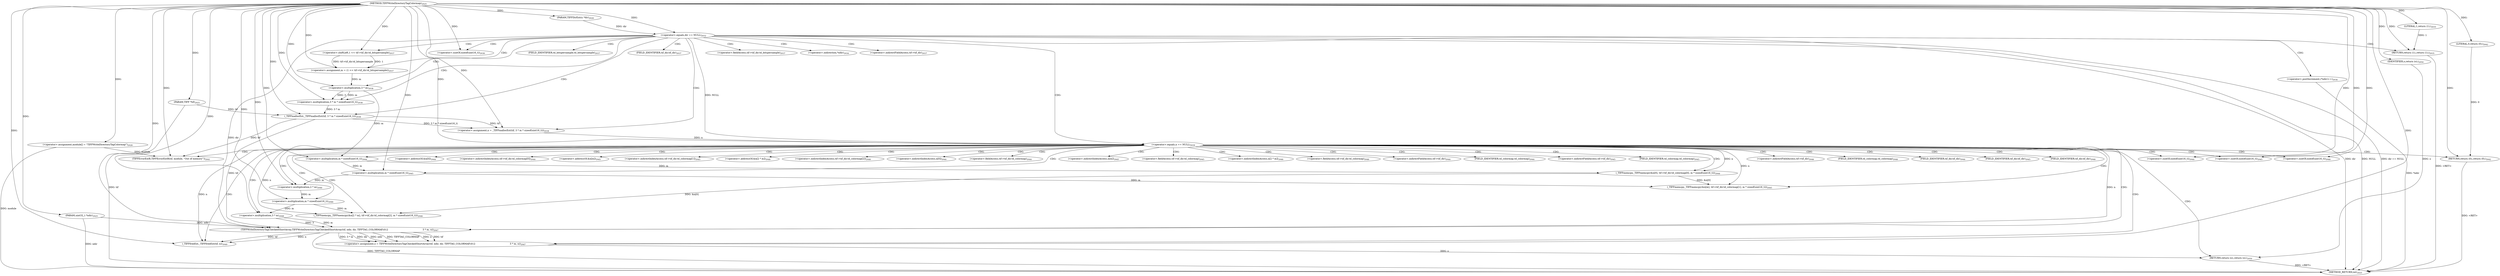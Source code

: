 digraph "TIFFWriteDirectoryTagColormap" {  
"69289" [label = <(METHOD,TIFFWriteDirectoryTagColormap)<SUB>2025</SUB>> ]
"69407" [label = <(METHOD_RETURN,int)<SUB>2025</SUB>> ]
"69290" [label = <(PARAM,TIFF *tif)<SUB>2025</SUB>> ]
"69291" [label = <(PARAM,uint32_t *ndir)<SUB>2025</SUB>> ]
"69292" [label = <(PARAM,TIFFDirEntry *dir)<SUB>2026</SUB>> ]
"69295" [label = <(&lt;operator&gt;.assignment,module[] = &quot;TIFFWriteDirectoryTagColormap&quot;)<SUB>2028</SUB>> ]
"69311" [label = <(&lt;operator&gt;.assignment,m = (1 &lt;&lt; tif-&gt;tif_dir.td_bitspersample))<SUB>2037</SUB>> ]
"69320" [label = <(&lt;operator&gt;.assignment,n = _TIFFmallocExt(tif, 3 * m * sizeof(uint16_t)))<SUB>2038</SUB>> ]
"69341" [label = <(_TIFFmemcpy,_TIFFmemcpy(&amp;n[0], tif-&gt;tif_dir.td_colormap[0], m * sizeof(uint16_t)))<SUB>2044</SUB>> ]
"69357" [label = <(_TIFFmemcpy,_TIFFmemcpy(&amp;n[m], tif-&gt;tif_dir.td_colormap[1], m * sizeof(uint16_t)))<SUB>2045</SUB>> ]
"69373" [label = <(_TIFFmemcpy,_TIFFmemcpy(&amp;n[2 * m], tif-&gt;tif_dir.td_colormap[2], m * sizeof(uint16_t)))<SUB>2046</SUB>> ]
"69391" [label = <(&lt;operator&gt;.assignment,o = TIFFWriteDirectoryTagCheckedShortArray(tif, ndir, dir, TIFFTAG_COLORMAP,\012                                               3 * m, n))<SUB>2047</SUB>> ]
"69402" [label = <(_TIFFfreeExt,_TIFFfreeExt(tif, n))<SUB>2049</SUB>> ]
"69405" [label = <(RETURN,return (o);,return (o);)<SUB>2050</SUB>> ]
"69302" [label = <(&lt;operator&gt;.equals,dir == NULL)<SUB>2032</SUB>> ]
"69331" [label = <(&lt;operator&gt;.equals,n == NULL)<SUB>2039</SUB>> ]
"69406" [label = <(IDENTIFIER,o,return (o);)<SUB>2050</SUB>> ]
"69306" [label = <(&lt;operator&gt;.postIncrement,(*ndir)++)<SUB>2034</SUB>> ]
"69309" [label = <(RETURN,return (1);,return (1);)<SUB>2035</SUB>> ]
"69313" [label = <(&lt;operator&gt;.shiftLeft,1 &lt;&lt; tif-&gt;tif_dir.td_bitspersample)<SUB>2037</SUB>> ]
"69322" [label = <(_TIFFmallocExt,_TIFFmallocExt(tif, 3 * m * sizeof(uint16_t)))<SUB>2038</SUB>> ]
"69335" [label = <(TIFFErrorExtR,TIFFErrorExtR(tif, module, &quot;Out of memory&quot;))<SUB>2041</SUB>> ]
"69339" [label = <(RETURN,return (0);,return (0);)<SUB>2042</SUB>> ]
"69353" [label = <(&lt;operator&gt;.multiplication,m * sizeof(uint16_t))<SUB>2044</SUB>> ]
"69369" [label = <(&lt;operator&gt;.multiplication,m * sizeof(uint16_t))<SUB>2045</SUB>> ]
"69387" [label = <(&lt;operator&gt;.multiplication,m * sizeof(uint16_t))<SUB>2046</SUB>> ]
"69393" [label = <(TIFFWriteDirectoryTagCheckedShortArray,TIFFWriteDirectoryTagCheckedShortArray(tif, ndir, dir, TIFFTAG_COLORMAP,\012                                               3 * m, n))<SUB>2047</SUB>> ]
"69310" [label = <(LITERAL,1,return (1);)<SUB>2035</SUB>> ]
"69324" [label = <(&lt;operator&gt;.multiplication,3 * m * sizeof(uint16_t))<SUB>2038</SUB>> ]
"69340" [label = <(LITERAL,0,return (0);)<SUB>2042</SUB>> ]
"69355" [label = <(&lt;operator&gt;.sizeOf,sizeof(uint16_t))<SUB>2044</SUB>> ]
"69371" [label = <(&lt;operator&gt;.sizeOf,sizeof(uint16_t))<SUB>2045</SUB>> ]
"69389" [label = <(&lt;operator&gt;.sizeOf,sizeof(uint16_t))<SUB>2046</SUB>> ]
"69398" [label = <(&lt;operator&gt;.multiplication,3 * m)<SUB>2048</SUB>> ]
"69325" [label = <(&lt;operator&gt;.multiplication,3 * m)<SUB>2038</SUB>> ]
"69328" [label = <(&lt;operator&gt;.sizeOf,sizeof(uint16_t))<SUB>2038</SUB>> ]
"69377" [label = <(&lt;operator&gt;.multiplication,2 * m)<SUB>2046</SUB>> ]
"69342" [label = <(&lt;operator&gt;.addressOf,&amp;n[0])<SUB>2044</SUB>> ]
"69346" [label = <(&lt;operator&gt;.indirectIndexAccess,tif-&gt;tif_dir.td_colormap[0])<SUB>2044</SUB>> ]
"69358" [label = <(&lt;operator&gt;.addressOf,&amp;n[m])<SUB>2045</SUB>> ]
"69362" [label = <(&lt;operator&gt;.indirectIndexAccess,tif-&gt;tif_dir.td_colormap[1])<SUB>2045</SUB>> ]
"69374" [label = <(&lt;operator&gt;.addressOf,&amp;n[2 * m])<SUB>2046</SUB>> ]
"69380" [label = <(&lt;operator&gt;.indirectIndexAccess,tif-&gt;tif_dir.td_colormap[2])<SUB>2046</SUB>> ]
"69315" [label = <(&lt;operator&gt;.fieldAccess,tif-&gt;tif_dir.td_bitspersample)<SUB>2037</SUB>> ]
"69343" [label = <(&lt;operator&gt;.indirectIndexAccess,n[0])<SUB>2044</SUB>> ]
"69347" [label = <(&lt;operator&gt;.fieldAccess,tif-&gt;tif_dir.td_colormap)<SUB>2044</SUB>> ]
"69359" [label = <(&lt;operator&gt;.indirectIndexAccess,n[m])<SUB>2045</SUB>> ]
"69363" [label = <(&lt;operator&gt;.fieldAccess,tif-&gt;tif_dir.td_colormap)<SUB>2045</SUB>> ]
"69375" [label = <(&lt;operator&gt;.indirectIndexAccess,n[2 * m])<SUB>2046</SUB>> ]
"69381" [label = <(&lt;operator&gt;.fieldAccess,tif-&gt;tif_dir.td_colormap)<SUB>2046</SUB>> ]
"69307" [label = <(&lt;operator&gt;.indirection,*ndir)<SUB>2034</SUB>> ]
"69316" [label = <(&lt;operator&gt;.indirectFieldAccess,tif-&gt;tif_dir)<SUB>2037</SUB>> ]
"69319" [label = <(FIELD_IDENTIFIER,td_bitspersample,td_bitspersample)<SUB>2037</SUB>> ]
"69348" [label = <(&lt;operator&gt;.indirectFieldAccess,tif-&gt;tif_dir)<SUB>2044</SUB>> ]
"69351" [label = <(FIELD_IDENTIFIER,td_colormap,td_colormap)<SUB>2044</SUB>> ]
"69364" [label = <(&lt;operator&gt;.indirectFieldAccess,tif-&gt;tif_dir)<SUB>2045</SUB>> ]
"69367" [label = <(FIELD_IDENTIFIER,td_colormap,td_colormap)<SUB>2045</SUB>> ]
"69382" [label = <(&lt;operator&gt;.indirectFieldAccess,tif-&gt;tif_dir)<SUB>2046</SUB>> ]
"69385" [label = <(FIELD_IDENTIFIER,td_colormap,td_colormap)<SUB>2046</SUB>> ]
"69318" [label = <(FIELD_IDENTIFIER,tif_dir,tif_dir)<SUB>2037</SUB>> ]
"69350" [label = <(FIELD_IDENTIFIER,tif_dir,tif_dir)<SUB>2044</SUB>> ]
"69366" [label = <(FIELD_IDENTIFIER,tif_dir,tif_dir)<SUB>2045</SUB>> ]
"69384" [label = <(FIELD_IDENTIFIER,tif_dir,tif_dir)<SUB>2046</SUB>> ]
  "69339" -> "69407"  [ label = "DDG: &lt;RET&gt;"] 
  "69405" -> "69407"  [ label = "DDG: &lt;RET&gt;"] 
  "69309" -> "69407"  [ label = "DDG: &lt;RET&gt;"] 
  "69290" -> "69407"  [ label = "DDG: tif"] 
  "69291" -> "69407"  [ label = "DDG: ndir"] 
  "69295" -> "69407"  [ label = "DDG: module"] 
  "69302" -> "69407"  [ label = "DDG: dir"] 
  "69302" -> "69407"  [ label = "DDG: NULL"] 
  "69302" -> "69407"  [ label = "DDG: dir == NULL"] 
  "69306" -> "69407"  [ label = "DDG: *ndir"] 
  "69393" -> "69407"  [ label = "DDG: TIFFTAG_COLORMAP"] 
  "69289" -> "69290"  [ label = "DDG: "] 
  "69289" -> "69291"  [ label = "DDG: "] 
  "69289" -> "69292"  [ label = "DDG: "] 
  "69289" -> "69295"  [ label = "DDG: "] 
  "69313" -> "69311"  [ label = "DDG: 1"] 
  "69313" -> "69311"  [ label = "DDG: tif-&gt;tif_dir.td_bitspersample"] 
  "69322" -> "69320"  [ label = "DDG: tif"] 
  "69322" -> "69320"  [ label = "DDG: 3 * m * sizeof(uint16_t)"] 
  "69393" -> "69391"  [ label = "DDG: TIFFTAG_COLORMAP"] 
  "69393" -> "69391"  [ label = "DDG: n"] 
  "69393" -> "69391"  [ label = "DDG: tif"] 
  "69393" -> "69391"  [ label = "DDG: 3 * m"] 
  "69393" -> "69391"  [ label = "DDG: dir"] 
  "69393" -> "69391"  [ label = "DDG: ndir"] 
  "69406" -> "69405"  [ label = "DDG: o"] 
  "69391" -> "69405"  [ label = "DDG: o"] 
  "69289" -> "69311"  [ label = "DDG: "] 
  "69289" -> "69320"  [ label = "DDG: "] 
  "69331" -> "69341"  [ label = "DDG: n"] 
  "69353" -> "69341"  [ label = "DDG: m"] 
  "69341" -> "69357"  [ label = "DDG: &amp;n[0]"] 
  "69331" -> "69357"  [ label = "DDG: n"] 
  "69369" -> "69357"  [ label = "DDG: m"] 
  "69341" -> "69373"  [ label = "DDG: &amp;n[0]"] 
  "69331" -> "69373"  [ label = "DDG: n"] 
  "69387" -> "69373"  [ label = "DDG: m"] 
  "69289" -> "69391"  [ label = "DDG: "] 
  "69393" -> "69402"  [ label = "DDG: tif"] 
  "69289" -> "69402"  [ label = "DDG: "] 
  "69393" -> "69402"  [ label = "DDG: n"] 
  "69331" -> "69402"  [ label = "DDG: n"] 
  "69289" -> "69406"  [ label = "DDG: "] 
  "69292" -> "69302"  [ label = "DDG: dir"] 
  "69289" -> "69302"  [ label = "DDG: "] 
  "69310" -> "69309"  [ label = "DDG: 1"] 
  "69289" -> "69309"  [ label = "DDG: "] 
  "69289" -> "69313"  [ label = "DDG: "] 
  "69290" -> "69322"  [ label = "DDG: tif"] 
  "69289" -> "69322"  [ label = "DDG: "] 
  "69324" -> "69322"  [ label = "DDG: 3 * m"] 
  "69320" -> "69331"  [ label = "DDG: n"] 
  "69289" -> "69331"  [ label = "DDG: "] 
  "69302" -> "69331"  [ label = "DDG: NULL"] 
  "69340" -> "69339"  [ label = "DDG: 0"] 
  "69289" -> "69339"  [ label = "DDG: "] 
  "69325" -> "69353"  [ label = "DDG: m"] 
  "69289" -> "69353"  [ label = "DDG: "] 
  "69353" -> "69369"  [ label = "DDG: m"] 
  "69289" -> "69369"  [ label = "DDG: "] 
  "69377" -> "69387"  [ label = "DDG: m"] 
  "69289" -> "69387"  [ label = "DDG: "] 
  "69322" -> "69393"  [ label = "DDG: tif"] 
  "69289" -> "69393"  [ label = "DDG: "] 
  "69291" -> "69393"  [ label = "DDG: ndir"] 
  "69302" -> "69393"  [ label = "DDG: dir"] 
  "69398" -> "69393"  [ label = "DDG: 3"] 
  "69398" -> "69393"  [ label = "DDG: m"] 
  "69331" -> "69393"  [ label = "DDG: n"] 
  "69289" -> "69310"  [ label = "DDG: "] 
  "69325" -> "69324"  [ label = "DDG: 3"] 
  "69325" -> "69324"  [ label = "DDG: m"] 
  "69289" -> "69324"  [ label = "DDG: "] 
  "69322" -> "69335"  [ label = "DDG: tif"] 
  "69289" -> "69335"  [ label = "DDG: "] 
  "69295" -> "69335"  [ label = "DDG: module"] 
  "69289" -> "69340"  [ label = "DDG: "] 
  "69289" -> "69355"  [ label = "DDG: "] 
  "69289" -> "69371"  [ label = "DDG: "] 
  "69289" -> "69389"  [ label = "DDG: "] 
  "69289" -> "69398"  [ label = "DDG: "] 
  "69387" -> "69398"  [ label = "DDG: m"] 
  "69289" -> "69325"  [ label = "DDG: "] 
  "69311" -> "69325"  [ label = "DDG: m"] 
  "69289" -> "69328"  [ label = "DDG: "] 
  "69289" -> "69377"  [ label = "DDG: "] 
  "69369" -> "69377"  [ label = "DDG: m"] 
  "69302" -> "69311"  [ label = "CDG: "] 
  "69302" -> "69318"  [ label = "CDG: "] 
  "69302" -> "69322"  [ label = "CDG: "] 
  "69302" -> "69331"  [ label = "CDG: "] 
  "69302" -> "69320"  [ label = "CDG: "] 
  "69302" -> "69325"  [ label = "CDG: "] 
  "69302" -> "69307"  [ label = "CDG: "] 
  "69302" -> "69313"  [ label = "CDG: "] 
  "69302" -> "69315"  [ label = "CDG: "] 
  "69302" -> "69319"  [ label = "CDG: "] 
  "69302" -> "69309"  [ label = "CDG: "] 
  "69302" -> "69316"  [ label = "CDG: "] 
  "69302" -> "69328"  [ label = "CDG: "] 
  "69302" -> "69306"  [ label = "CDG: "] 
  "69302" -> "69324"  [ label = "CDG: "] 
  "69331" -> "69348"  [ label = "CDG: "] 
  "69331" -> "69357"  [ label = "CDG: "] 
  "69331" -> "69385"  [ label = "CDG: "] 
  "69331" -> "69405"  [ label = "CDG: "] 
  "69331" -> "69358"  [ label = "CDG: "] 
  "69331" -> "69374"  [ label = "CDG: "] 
  "69331" -> "69402"  [ label = "CDG: "] 
  "69331" -> "69381"  [ label = "CDG: "] 
  "69331" -> "69339"  [ label = "CDG: "] 
  "69331" -> "69355"  [ label = "CDG: "] 
  "69331" -> "69347"  [ label = "CDG: "] 
  "69331" -> "69364"  [ label = "CDG: "] 
  "69331" -> "69359"  [ label = "CDG: "] 
  "69331" -> "69382"  [ label = "CDG: "] 
  "69331" -> "69335"  [ label = "CDG: "] 
  "69331" -> "69373"  [ label = "CDG: "] 
  "69331" -> "69380"  [ label = "CDG: "] 
  "69331" -> "69363"  [ label = "CDG: "] 
  "69331" -> "69367"  [ label = "CDG: "] 
  "69331" -> "69341"  [ label = "CDG: "] 
  "69331" -> "69393"  [ label = "CDG: "] 
  "69331" -> "69391"  [ label = "CDG: "] 
  "69331" -> "69375"  [ label = "CDG: "] 
  "69331" -> "69398"  [ label = "CDG: "] 
  "69331" -> "69387"  [ label = "CDG: "] 
  "69331" -> "69369"  [ label = "CDG: "] 
  "69331" -> "69350"  [ label = "CDG: "] 
  "69331" -> "69389"  [ label = "CDG: "] 
  "69331" -> "69362"  [ label = "CDG: "] 
  "69331" -> "69342"  [ label = "CDG: "] 
  "69331" -> "69346"  [ label = "CDG: "] 
  "69331" -> "69343"  [ label = "CDG: "] 
  "69331" -> "69366"  [ label = "CDG: "] 
  "69331" -> "69351"  [ label = "CDG: "] 
  "69331" -> "69377"  [ label = "CDG: "] 
  "69331" -> "69371"  [ label = "CDG: "] 
  "69331" -> "69384"  [ label = "CDG: "] 
  "69331" -> "69353"  [ label = "CDG: "] 
}
